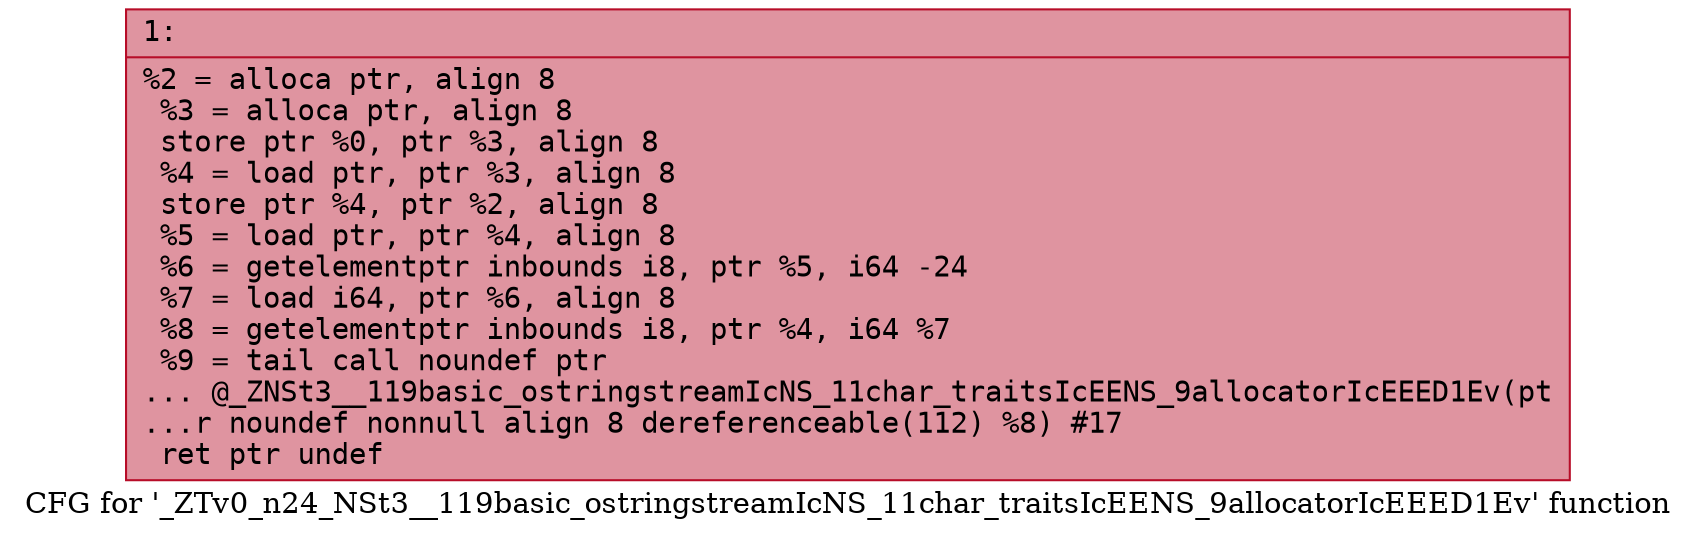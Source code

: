 digraph "CFG for '_ZTv0_n24_NSt3__119basic_ostringstreamIcNS_11char_traitsIcEENS_9allocatorIcEEED1Ev' function" {
	label="CFG for '_ZTv0_n24_NSt3__119basic_ostringstreamIcNS_11char_traitsIcEENS_9allocatorIcEEED1Ev' function";

	Node0x600000633250 [shape=record,color="#b70d28ff", style=filled, fillcolor="#b70d2870" fontname="Courier",label="{1:\l|  %2 = alloca ptr, align 8\l  %3 = alloca ptr, align 8\l  store ptr %0, ptr %3, align 8\l  %4 = load ptr, ptr %3, align 8\l  store ptr %4, ptr %2, align 8\l  %5 = load ptr, ptr %4, align 8\l  %6 = getelementptr inbounds i8, ptr %5, i64 -24\l  %7 = load i64, ptr %6, align 8\l  %8 = getelementptr inbounds i8, ptr %4, i64 %7\l  %9 = tail call noundef ptr\l... @_ZNSt3__119basic_ostringstreamIcNS_11char_traitsIcEENS_9allocatorIcEEED1Ev(pt\l...r noundef nonnull align 8 dereferenceable(112) %8) #17\l  ret ptr undef\l}"];
}
